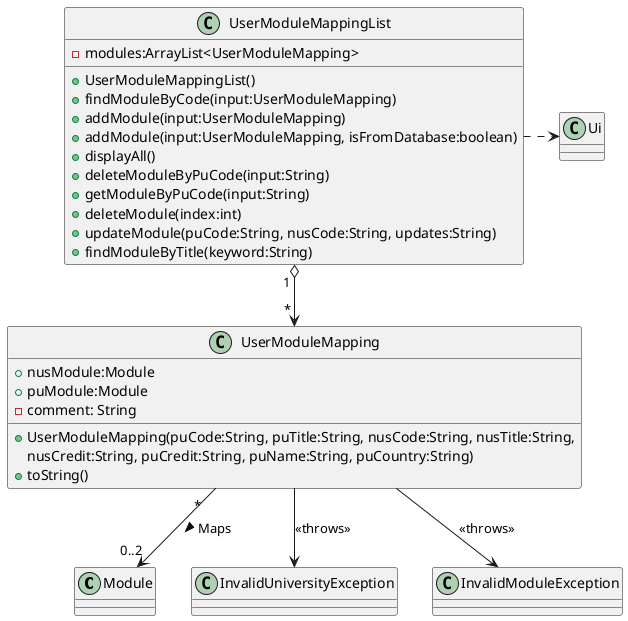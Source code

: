 @startuml
'https://plantuml.com/sequence-diagram

class Module {
}

class InvalidUniversityException {
}

class InvalidModuleException{
}

class UserModuleMapping {
    + nusModule:Module
    + puModule:Module
    - comment: String
    + UserModuleMapping(puCode:String, puTitle:String, nusCode:String, nusTitle:String,
                        nusCredit:String, puCredit:String, puName:String, puCountry:String)
    + toString()
}

class Ui {
}

class UserModuleMappingList {
    - modules:ArrayList<UserModuleMapping>
    + UserModuleMappingList()
    + findModuleByCode(input:UserModuleMapping)
    + addModule(input:UserModuleMapping)
    + addModule(input:UserModuleMapping, isFromDatabase:boolean)
    + displayAll()
    + deleteModuleByPuCode(input:String)
    + getModuleByPuCode(input:String)
    + deleteModule(index:int)
    + updateModule(puCode:String, nusCode:String, updates:String)
    + findModuleByTitle(keyword:String)
}

UserModuleMapping " *  " --> "0..2" Module :> Maps
UserModuleMappingList " 1 " o--> " * " UserModuleMapping
UserModuleMappingList .> Ui
UserModuleMapping --> InvalidModuleException :<<throws>>
UserModuleMapping --> InvalidUniversityException :<<throws>>

@enduml